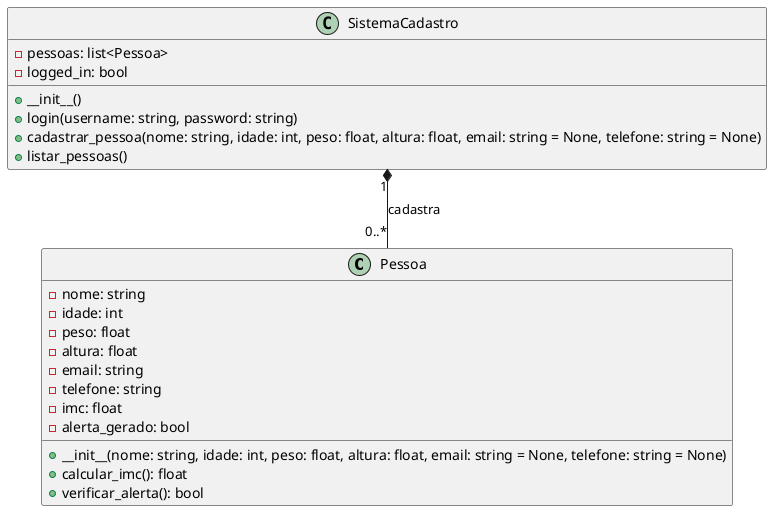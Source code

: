 @startuml

' Definindo a classe Pessoa
class Pessoa {
    - nome: string
    - idade: int
    - peso: float
    - altura: float
    - email: string
    - telefone: string
    - imc: float
    - alerta_gerado: bool
    + __init__(nome: string, idade: int, peso: float, altura: float, email: string = None, telefone: string = None)
    + calcular_imc(): float
    + verificar_alerta(): bool
}

' Definindo a classe SistemaCadastro
class SistemaCadastro {
    - pessoas: list<Pessoa>
    - logged_in: bool
    + __init__()
    + login(username: string, password: string)
    + cadastrar_pessoa(nome: string, idade: int, peso: float, altura: float, email: string = None, telefone: string = None)
    + listar_pessoas()
}

' Relacionamento entre SistemaCadastro e Pessoa
SistemaCadastro "1" *-- "0..*" Pessoa : cadastra

@enduml
